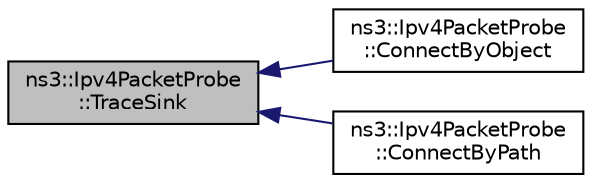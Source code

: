 digraph "ns3::Ipv4PacketProbe::TraceSink"
{
  edge [fontname="Helvetica",fontsize="10",labelfontname="Helvetica",labelfontsize="10"];
  node [fontname="Helvetica",fontsize="10",shape=record];
  rankdir="LR";
  Node1 [label="ns3::Ipv4PacketProbe\l::TraceSink",height=0.2,width=0.4,color="black", fillcolor="grey75", style="filled", fontcolor="black"];
  Node1 -> Node2 [dir="back",color="midnightblue",fontsize="10",style="solid"];
  Node2 [label="ns3::Ipv4PacketProbe\l::ConnectByObject",height=0.2,width=0.4,color="black", fillcolor="white", style="filled",URL="$d0/dd5/classns3_1_1Ipv4PacketProbe.html#aa143604f9e79ffa3aca634a05456f90d",tooltip="connect to a trace source attribute provided by a given object "];
  Node1 -> Node3 [dir="back",color="midnightblue",fontsize="10",style="solid"];
  Node3 [label="ns3::Ipv4PacketProbe\l::ConnectByPath",height=0.2,width=0.4,color="black", fillcolor="white", style="filled",URL="$d0/dd5/classns3_1_1Ipv4PacketProbe.html#a9369efa232346b76cdd3e8c51b3e8e9b",tooltip="connect to a trace source provided by a config path "];
}
